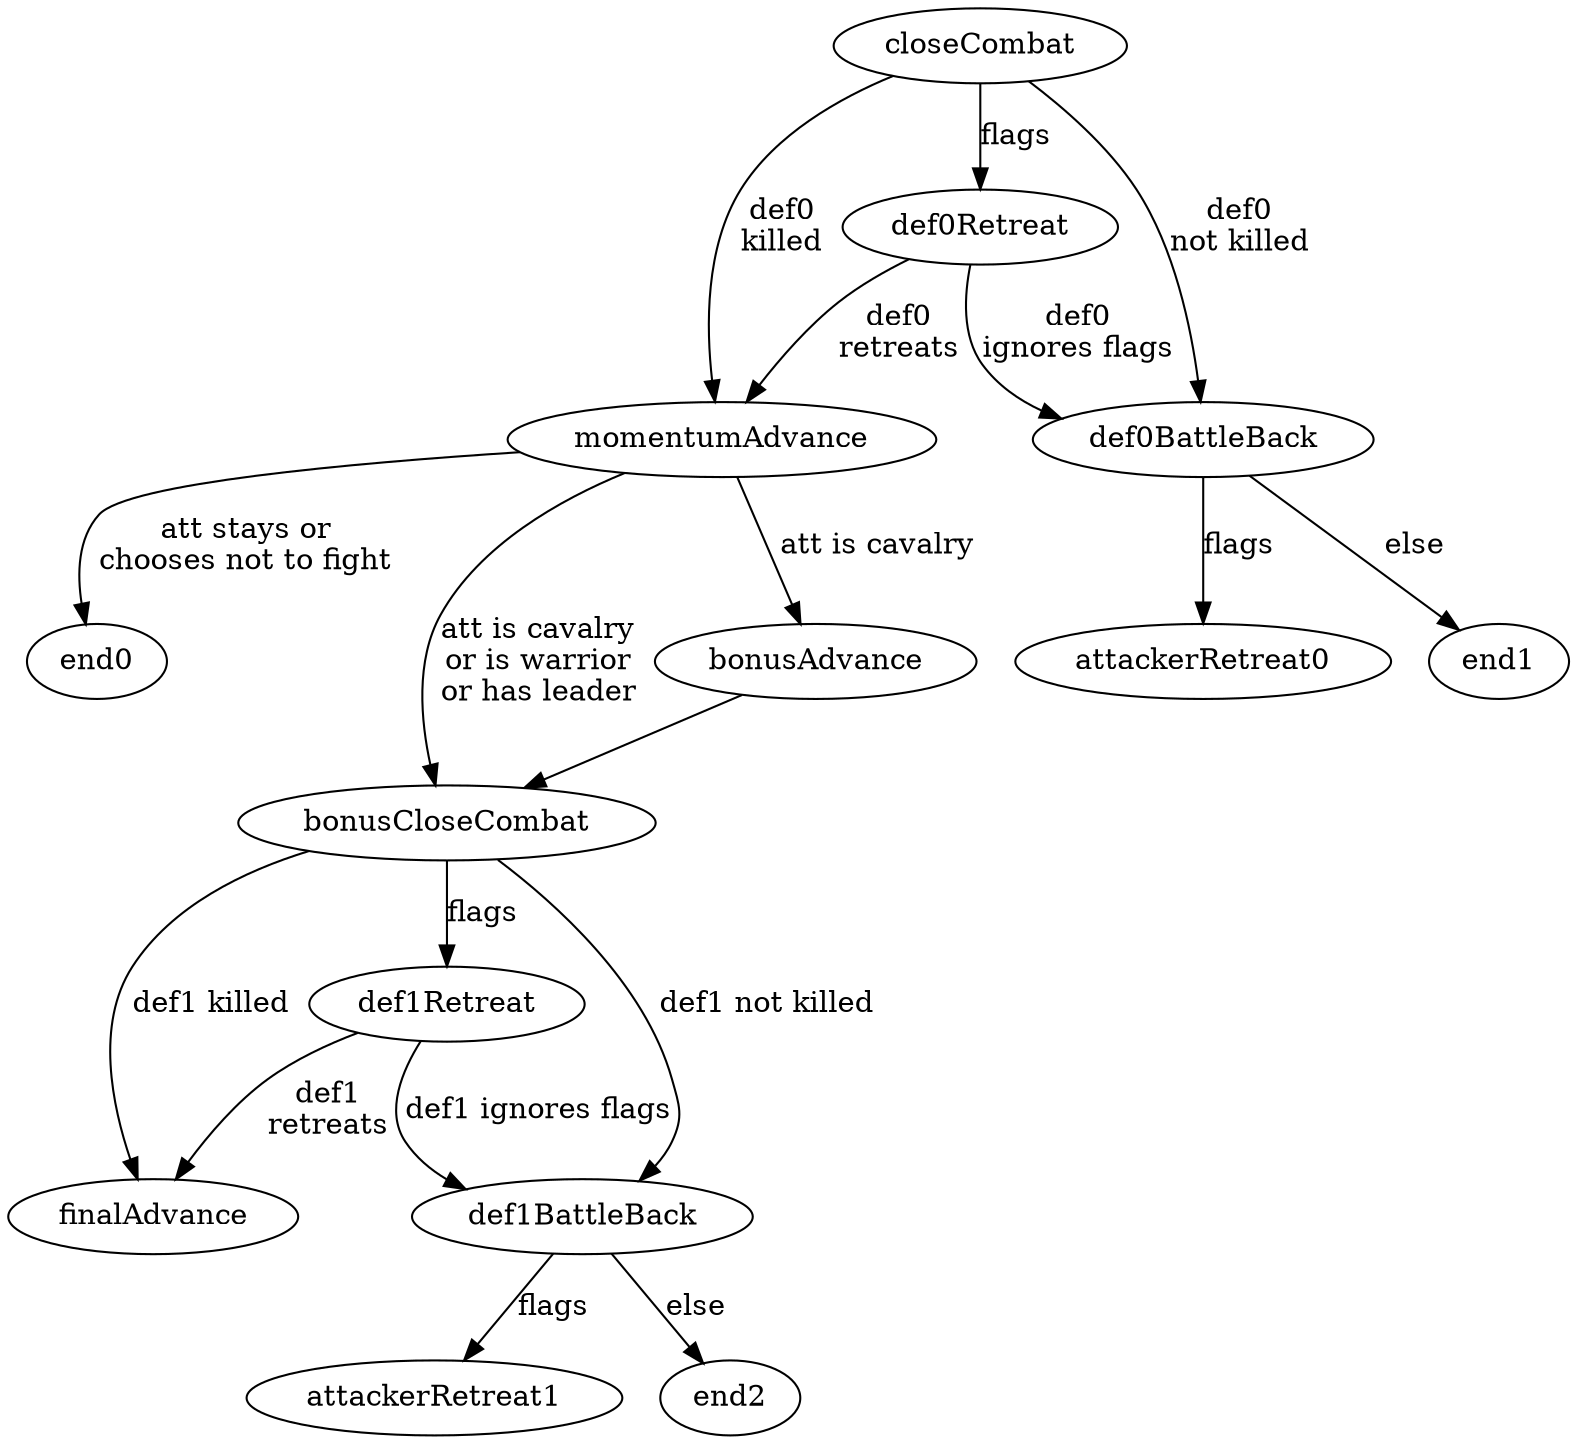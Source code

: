 digraph CloseCombat {
  closeCombat -> momentumAdvance  [label="def0\nkilled"]
  closeCombat -> def0Retreat [label="flags"]
  closeCombat -> def0BattleBack [label="def0\nnot killed"]
  
  momentumAdvance -> end0 [label="att stays or\nchooses not to fight"]
  momentumAdvance -> bonusCloseCombat [label="att is cavalry\nor is warrior\nor has leader"]
  momentumAdvance -> bonusAdvance [label="att is cavalry"]
  bonusAdvance -> bonusCloseCombat
  
  def0Retreat -> momentumAdvance [label="def0\nretreats"]
  def0Retreat -> def0BattleBack [label="def0\nignores flags"]

  def0BattleBack -> attackerRetreat0 [label="flags"]
  def0BattleBack -> end1 [label="else"]

  bonusCloseCombat -> finalAdvance  [label="def1 killed"]
  bonusCloseCombat -> def1Retreat [label="flags"]
  bonusCloseCombat -> def1BattleBack [label="def1 not killed"]

  def1Retreat -> finalAdvance [label="def1\nretreats"]
  def1Retreat -> def1BattleBack [label="def1 ignores flags"]

  def1BattleBack -> attackerRetreat1 [label="flags"]
  def1BattleBack -> end2 [label="else"]
}
